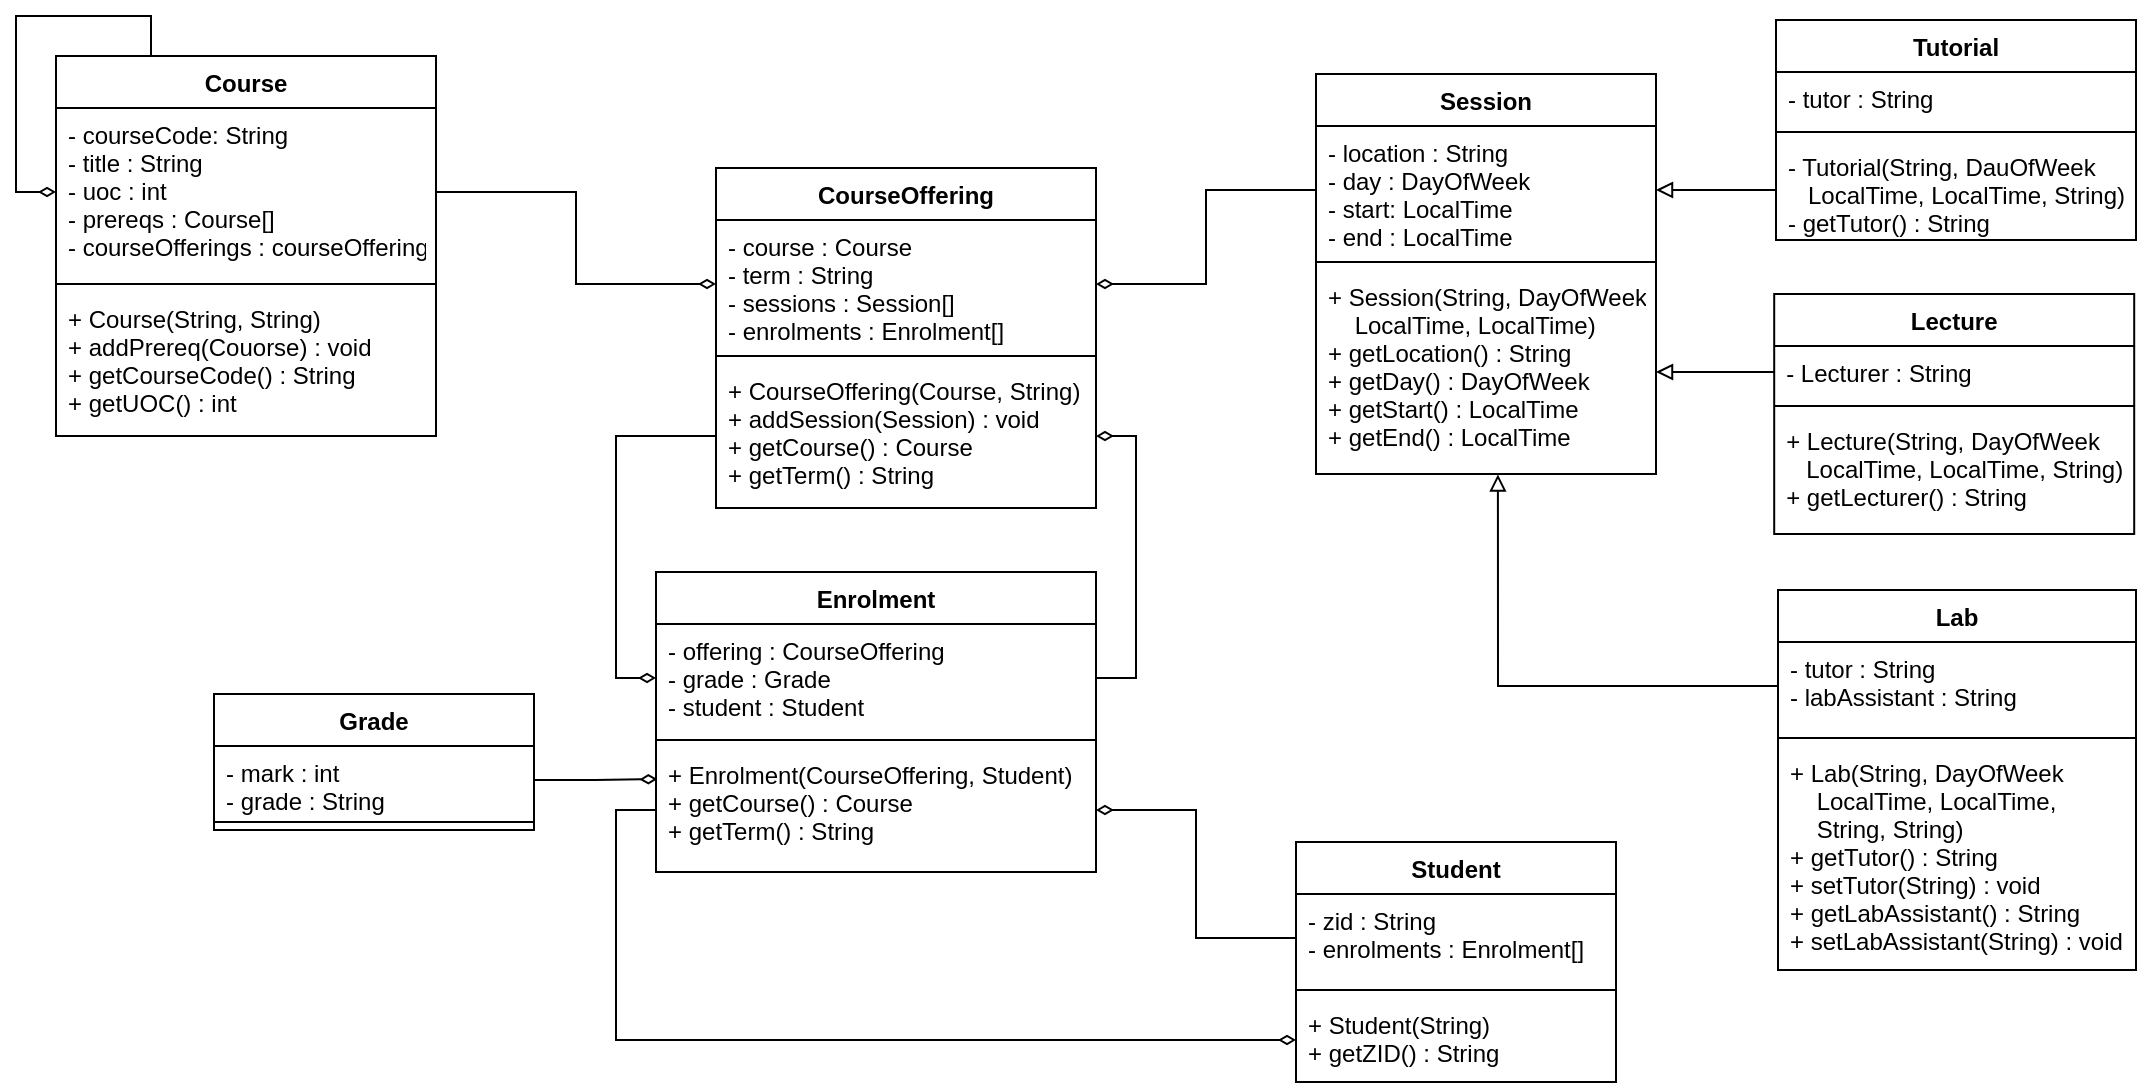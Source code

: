 <mxfile version="10.7.9" type="device"><diagram id="dplTJ1dQv3iQUyjBXdNE" name="Page-1"><mxGraphModel dx="1837" dy="1789" grid="1" gridSize="10" guides="1" tooltips="1" connect="1" arrows="1" fold="1" page="1" pageScale="1" pageWidth="827" pageHeight="1169" math="0" shadow="0"><root><mxCell id="0"/><mxCell id="1" parent="0"/><mxCell id="a5VXl-sYNlnAk-dzk85H-9" value="Student" style="swimlane;fontStyle=1;align=center;verticalAlign=top;childLayout=stackLayout;horizontal=1;startSize=26;horizontalStack=0;resizeParent=1;resizeParentMax=0;resizeLast=0;collapsible=1;marginBottom=0;" parent="1" vertex="1"><mxGeometry x="510" y="363" width="160" height="120" as="geometry"/></mxCell><mxCell id="a5VXl-sYNlnAk-dzk85H-10" value="- zid : String&#10;- enrolments : Enrolment[]&#10;" style="text;strokeColor=none;fillColor=none;align=left;verticalAlign=top;spacingLeft=4;spacingRight=4;overflow=hidden;rotatable=0;points=[[0,0.5],[1,0.5]];portConstraint=eastwest;" parent="a5VXl-sYNlnAk-dzk85H-9" vertex="1"><mxGeometry y="26" width="160" height="44" as="geometry"/></mxCell><mxCell id="a5VXl-sYNlnAk-dzk85H-11" value="" style="line;strokeWidth=1;fillColor=none;align=left;verticalAlign=middle;spacingTop=-1;spacingLeft=3;spacingRight=3;rotatable=0;labelPosition=right;points=[];portConstraint=eastwest;" parent="a5VXl-sYNlnAk-dzk85H-9" vertex="1"><mxGeometry y="70" width="160" height="8" as="geometry"/></mxCell><mxCell id="a5VXl-sYNlnAk-dzk85H-12" value="+ Student(String)&#10;+ getZID() : String&#10;" style="text;strokeColor=none;fillColor=none;align=left;verticalAlign=top;spacingLeft=4;spacingRight=4;overflow=hidden;rotatable=0;points=[[0,0.5],[1,0.5]];portConstraint=eastwest;" parent="a5VXl-sYNlnAk-dzk85H-9" vertex="1"><mxGeometry y="78" width="160" height="42" as="geometry"/></mxCell><mxCell id="a5VXl-sYNlnAk-dzk85H-13" value="Session" style="swimlane;fontStyle=1;align=center;verticalAlign=top;childLayout=stackLayout;horizontal=1;startSize=26;horizontalStack=0;resizeParent=1;resizeParentMax=0;resizeLast=0;collapsible=1;marginBottom=0;" parent="1" vertex="1"><mxGeometry x="520" y="-21" width="170" height="200" as="geometry"/></mxCell><mxCell id="a5VXl-sYNlnAk-dzk85H-14" value="- location : String&#10;- day : DayOfWeek&#10;- start: LocalTime&#10;- end : LocalTime&#10;" style="text;strokeColor=none;fillColor=none;align=left;verticalAlign=top;spacingLeft=4;spacingRight=4;overflow=hidden;rotatable=0;points=[[0,0.5],[1,0.5]];portConstraint=eastwest;" parent="a5VXl-sYNlnAk-dzk85H-13" vertex="1"><mxGeometry y="26" width="170" height="64" as="geometry"/></mxCell><mxCell id="a5VXl-sYNlnAk-dzk85H-15" value="" style="line;strokeWidth=1;fillColor=none;align=left;verticalAlign=middle;spacingTop=-1;spacingLeft=3;spacingRight=3;rotatable=0;labelPosition=right;points=[];portConstraint=eastwest;" parent="a5VXl-sYNlnAk-dzk85H-13" vertex="1"><mxGeometry y="90" width="170" height="8" as="geometry"/></mxCell><mxCell id="a5VXl-sYNlnAk-dzk85H-16" value="+ Session(String, DayOfWeek&#10;    LocalTime, LocalTime)&#10;+ getLocation() : String&#10;+ getDay() : DayOfWeek&#10;+ getStart() : LocalTime&#10;+ getEnd() : LocalTime&#10;" style="text;strokeColor=none;fillColor=none;align=left;verticalAlign=top;spacingLeft=4;spacingRight=4;overflow=hidden;rotatable=0;points=[[0,0.5],[1,0.5]];portConstraint=eastwest;" parent="a5VXl-sYNlnAk-dzk85H-13" vertex="1"><mxGeometry y="98" width="170" height="102" as="geometry"/></mxCell><mxCell id="a5VXl-sYNlnAk-dzk85H-17" value="Lecture" style="swimlane;fontStyle=1;align=center;verticalAlign=top;childLayout=stackLayout;horizontal=1;startSize=26;horizontalStack=0;resizeParent=1;resizeParentMax=0;resizeLast=0;collapsible=1;marginBottom=0;" parent="1" vertex="1"><mxGeometry x="749.1" y="89" width="180" height="120" as="geometry"/></mxCell><mxCell id="a5VXl-sYNlnAk-dzk85H-18" value="- Lecturer : String" style="text;strokeColor=none;fillColor=none;align=left;verticalAlign=top;spacingLeft=4;spacingRight=4;overflow=hidden;rotatable=0;points=[[0,0.5],[1,0.5]];portConstraint=eastwest;" parent="a5VXl-sYNlnAk-dzk85H-17" vertex="1"><mxGeometry y="26" width="180" height="26" as="geometry"/></mxCell><mxCell id="a5VXl-sYNlnAk-dzk85H-19" value="" style="line;strokeWidth=1;fillColor=none;align=left;verticalAlign=middle;spacingTop=-1;spacingLeft=3;spacingRight=3;rotatable=0;labelPosition=right;points=[];portConstraint=eastwest;" parent="a5VXl-sYNlnAk-dzk85H-17" vertex="1"><mxGeometry y="52" width="180" height="8" as="geometry"/></mxCell><mxCell id="a5VXl-sYNlnAk-dzk85H-20" value="+ Lecture(String, DayOfWeek&#10;   LocalTime, LocalTime, String)&#10;+ getLecturer() : String&#10;" style="text;strokeColor=none;fillColor=none;align=left;verticalAlign=top;spacingLeft=4;spacingRight=4;overflow=hidden;rotatable=0;points=[[0,0.5],[1,0.5]];portConstraint=eastwest;" parent="a5VXl-sYNlnAk-dzk85H-17" vertex="1"><mxGeometry y="60" width="180" height="60" as="geometry"/></mxCell><mxCell id="a5VXl-sYNlnAk-dzk85H-21" value="CourseOffering" style="swimlane;fontStyle=1;align=center;verticalAlign=top;childLayout=stackLayout;horizontal=1;startSize=26;horizontalStack=0;resizeParent=1;resizeParentMax=0;resizeLast=0;collapsible=1;marginBottom=0;" parent="1" vertex="1"><mxGeometry x="220" y="26" width="190" height="170" as="geometry"/></mxCell><mxCell id="a5VXl-sYNlnAk-dzk85H-22" value="- course : Course&#10;- term : String&#10;- sessions : Session[]&#10;- enrolments : Enrolment[]&#10;" style="text;strokeColor=none;fillColor=none;align=left;verticalAlign=top;spacingLeft=4;spacingRight=4;overflow=hidden;rotatable=0;points=[[0,0.5],[1,0.5]];portConstraint=eastwest;" parent="a5VXl-sYNlnAk-dzk85H-21" vertex="1"><mxGeometry y="26" width="190" height="64" as="geometry"/></mxCell><mxCell id="a5VXl-sYNlnAk-dzk85H-23" value="" style="line;strokeWidth=1;fillColor=none;align=left;verticalAlign=middle;spacingTop=-1;spacingLeft=3;spacingRight=3;rotatable=0;labelPosition=right;points=[];portConstraint=eastwest;" parent="a5VXl-sYNlnAk-dzk85H-21" vertex="1"><mxGeometry y="90" width="190" height="8" as="geometry"/></mxCell><mxCell id="a5VXl-sYNlnAk-dzk85H-24" value="+ CourseOffering(Course, String)&#10;+ addSession(Session) : void&#10;+ getCourse() : Course&#10;+ getTerm() : String&#10;" style="text;strokeColor=none;fillColor=none;align=left;verticalAlign=top;spacingLeft=4;spacingRight=4;overflow=hidden;rotatable=0;points=[[0,0.5],[1,0.5]];portConstraint=eastwest;" parent="a5VXl-sYNlnAk-dzk85H-21" vertex="1"><mxGeometry y="98" width="190" height="72" as="geometry"/></mxCell><mxCell id="a5VXl-sYNlnAk-dzk85H-25" value="Lab" style="swimlane;fontStyle=1;align=center;verticalAlign=top;childLayout=stackLayout;horizontal=1;startSize=26;horizontalStack=0;resizeParent=1;resizeParentMax=0;resizeLast=0;collapsible=1;marginBottom=0;" parent="1" vertex="1"><mxGeometry x="751" y="237" width="179" height="190" as="geometry"/></mxCell><mxCell id="a5VXl-sYNlnAk-dzk85H-26" value="- tutor : String&#10;- labAssistant : String&#10;" style="text;strokeColor=none;fillColor=none;align=left;verticalAlign=top;spacingLeft=4;spacingRight=4;overflow=hidden;rotatable=0;points=[[0,0.5],[1,0.5]];portConstraint=eastwest;" parent="a5VXl-sYNlnAk-dzk85H-25" vertex="1"><mxGeometry y="26" width="179" height="44" as="geometry"/></mxCell><mxCell id="a5VXl-sYNlnAk-dzk85H-27" value="" style="line;strokeWidth=1;fillColor=none;align=left;verticalAlign=middle;spacingTop=-1;spacingLeft=3;spacingRight=3;rotatable=0;labelPosition=right;points=[];portConstraint=eastwest;" parent="a5VXl-sYNlnAk-dzk85H-25" vertex="1"><mxGeometry y="70" width="179" height="8" as="geometry"/></mxCell><mxCell id="a5VXl-sYNlnAk-dzk85H-28" value="+ Lab(String, DayOfWeek&#10;    LocalTime, LocalTime,&#10;    String, String)&#10;+ getTutor() : String&#10;+ setTutor(String) : void&#10;+ getLabAssistant() : String&#10;+ setLabAssistant(String) : void&#10;" style="text;strokeColor=none;fillColor=none;align=left;verticalAlign=top;spacingLeft=4;spacingRight=4;overflow=hidden;rotatable=0;points=[[0,0.5],[1,0.5]];portConstraint=eastwest;" parent="a5VXl-sYNlnAk-dzk85H-25" vertex="1"><mxGeometry y="78" width="179" height="112" as="geometry"/></mxCell><mxCell id="a5VXl-sYNlnAk-dzk85H-29" value="Grade" style="swimlane;fontStyle=1;align=center;verticalAlign=top;childLayout=stackLayout;horizontal=1;startSize=26;horizontalStack=0;resizeParent=1;resizeParentMax=0;resizeLast=0;collapsible=1;marginBottom=0;" parent="1" vertex="1"><mxGeometry x="-31" y="289" width="160" height="68" as="geometry"/></mxCell><mxCell id="a5VXl-sYNlnAk-dzk85H-30" value="- mark : int&#10;- grade : String&#10;" style="text;strokeColor=none;fillColor=none;align=left;verticalAlign=top;spacingLeft=4;spacingRight=4;overflow=hidden;rotatable=0;points=[[0,0.5],[1,0.5]];portConstraint=eastwest;" parent="a5VXl-sYNlnAk-dzk85H-29" vertex="1"><mxGeometry y="26" width="160" height="34" as="geometry"/></mxCell><mxCell id="a5VXl-sYNlnAk-dzk85H-31" value="" style="line;strokeWidth=1;fillColor=none;align=left;verticalAlign=middle;spacingTop=-1;spacingLeft=3;spacingRight=3;rotatable=0;labelPosition=right;points=[];portConstraint=eastwest;" parent="a5VXl-sYNlnAk-dzk85H-29" vertex="1"><mxGeometry y="60" width="160" height="8" as="geometry"/></mxCell><mxCell id="a5VXl-sYNlnAk-dzk85H-33" value="Enrolment" style="swimlane;fontStyle=1;align=center;verticalAlign=top;childLayout=stackLayout;horizontal=1;startSize=26;horizontalStack=0;resizeParent=1;resizeParentMax=0;resizeLast=0;collapsible=1;marginBottom=0;" parent="1" vertex="1"><mxGeometry x="190" y="228" width="220" height="150" as="geometry"/></mxCell><mxCell id="a5VXl-sYNlnAk-dzk85H-34" value="- offering : CourseOffering&#10;- grade : Grade&#10;- student : Student&#10;" style="text;strokeColor=none;fillColor=none;align=left;verticalAlign=top;spacingLeft=4;spacingRight=4;overflow=hidden;rotatable=0;points=[[0,0.5],[1,0.5]];portConstraint=eastwest;" parent="a5VXl-sYNlnAk-dzk85H-33" vertex="1"><mxGeometry y="26" width="220" height="54" as="geometry"/></mxCell><mxCell id="a5VXl-sYNlnAk-dzk85H-35" value="" style="line;strokeWidth=1;fillColor=none;align=left;verticalAlign=middle;spacingTop=-1;spacingLeft=3;spacingRight=3;rotatable=0;labelPosition=right;points=[];portConstraint=eastwest;" parent="a5VXl-sYNlnAk-dzk85H-33" vertex="1"><mxGeometry y="80" width="220" height="8" as="geometry"/></mxCell><mxCell id="a5VXl-sYNlnAk-dzk85H-36" value="+ Enrolment(CourseOffering, Student)&#10;+ getCourse() : Course&#10;+ getTerm() : String&#10;" style="text;strokeColor=none;fillColor=none;align=left;verticalAlign=top;spacingLeft=4;spacingRight=4;overflow=hidden;rotatable=0;points=[[0,0.5],[1,0.5]];portConstraint=eastwest;" parent="a5VXl-sYNlnAk-dzk85H-33" vertex="1"><mxGeometry y="88" width="220" height="62" as="geometry"/></mxCell><mxCell id="a5VXl-sYNlnAk-dzk85H-37" value="Course" style="swimlane;fontStyle=1;align=center;verticalAlign=top;childLayout=stackLayout;horizontal=1;startSize=26;horizontalStack=0;resizeParent=1;resizeParentMax=0;resizeLast=0;collapsible=1;marginBottom=0;" parent="1" vertex="1"><mxGeometry x="-110" y="-30" width="190" height="190" as="geometry"><mxRectangle x="20" y="29" width="70" height="26" as="alternateBounds"/></mxGeometry></mxCell><mxCell id="a5VXl-sYNlnAk-dzk85H-56" style="edgeStyle=orthogonalEdgeStyle;rounded=0;orthogonalLoop=1;jettySize=auto;html=1;exitX=0;exitY=0.5;exitDx=0;exitDy=0;entryX=0.25;entryY=0;entryDx=0;entryDy=0;startArrow=diamondThin;startFill=0;endArrow=none;endFill=0;" parent="a5VXl-sYNlnAk-dzk85H-37" source="a5VXl-sYNlnAk-dzk85H-38" target="a5VXl-sYNlnAk-dzk85H-37" edge="1"><mxGeometry relative="1" as="geometry"><Array as="points"><mxPoint x="-20" y="68"/><mxPoint x="-20" y="-20"/><mxPoint x="48" y="-20"/></Array></mxGeometry></mxCell><mxCell id="a5VXl-sYNlnAk-dzk85H-38" value="- courseCode: String&#10;- title : String&#10;- uoc : int&#10;- prereqs : Course[]&#10;- courseOfferings : courseOffering[]&#10;" style="text;strokeColor=none;fillColor=none;align=left;verticalAlign=top;spacingLeft=4;spacingRight=4;overflow=hidden;rotatable=0;points=[[0,0.5],[1,0.5]];portConstraint=eastwest;" parent="a5VXl-sYNlnAk-dzk85H-37" vertex="1"><mxGeometry y="26" width="190" height="84" as="geometry"/></mxCell><mxCell id="a5VXl-sYNlnAk-dzk85H-39" value="" style="line;strokeWidth=1;fillColor=none;align=left;verticalAlign=middle;spacingTop=-1;spacingLeft=3;spacingRight=3;rotatable=0;labelPosition=right;points=[];portConstraint=eastwest;" parent="a5VXl-sYNlnAk-dzk85H-37" vertex="1"><mxGeometry y="110" width="190" height="8" as="geometry"/></mxCell><mxCell id="a5VXl-sYNlnAk-dzk85H-40" value="+ Course(String, String) &#10;+ addPrereq(Couorse) : void&#10;+ getCourseCode() : String&#10;+ getUOC() : int&#10;" style="text;strokeColor=none;fillColor=none;align=left;verticalAlign=top;spacingLeft=4;spacingRight=4;overflow=hidden;rotatable=0;points=[[0,0.5],[1,0.5]];portConstraint=eastwest;" parent="a5VXl-sYNlnAk-dzk85H-37" vertex="1"><mxGeometry y="118" width="190" height="72" as="geometry"/></mxCell><mxCell id="a5VXl-sYNlnAk-dzk85H-41" value="Tutorial" style="swimlane;fontStyle=1;align=center;verticalAlign=top;childLayout=stackLayout;horizontal=1;startSize=26;horizontalStack=0;resizeParent=1;resizeParentMax=0;resizeLast=0;collapsible=1;marginBottom=0;" parent="1" vertex="1"><mxGeometry x="750" y="-48" width="180" height="110" as="geometry"/></mxCell><mxCell id="a5VXl-sYNlnAk-dzk85H-42" value="- tutor : String" style="text;strokeColor=none;fillColor=none;align=left;verticalAlign=top;spacingLeft=4;spacingRight=4;overflow=hidden;rotatable=0;points=[[0,0.5],[1,0.5]];portConstraint=eastwest;" parent="a5VXl-sYNlnAk-dzk85H-41" vertex="1"><mxGeometry y="26" width="180" height="26" as="geometry"/></mxCell><mxCell id="a5VXl-sYNlnAk-dzk85H-43" value="" style="line;strokeWidth=1;fillColor=none;align=left;verticalAlign=middle;spacingTop=-1;spacingLeft=3;spacingRight=3;rotatable=0;labelPosition=right;points=[];portConstraint=eastwest;" parent="a5VXl-sYNlnAk-dzk85H-41" vertex="1"><mxGeometry y="52" width="180" height="8" as="geometry"/></mxCell><mxCell id="a5VXl-sYNlnAk-dzk85H-44" value="- Tutorial(String, DauOfWeek&#10;   LocalTime, LocalTime, String)&#10;- getTutor() : String&#10;" style="text;strokeColor=none;fillColor=none;align=left;verticalAlign=top;spacingLeft=4;spacingRight=4;overflow=hidden;rotatable=0;points=[[0,0.5],[1,0.5]];portConstraint=eastwest;" parent="a5VXl-sYNlnAk-dzk85H-41" vertex="1"><mxGeometry y="60" width="180" height="50" as="geometry"/></mxCell><mxCell id="1rOG7cwCmNvF5e-SIXYG-1" style="edgeStyle=orthogonalEdgeStyle;rounded=0;orthogonalLoop=1;jettySize=auto;html=1;exitX=0;exitY=0.5;exitDx=0;exitDy=0;entryX=1;entryY=0.5;entryDx=0;entryDy=0;startArrow=diamondThin;startFill=0;endArrow=none;endFill=0;" parent="1" source="a5VXl-sYNlnAk-dzk85H-22" target="a5VXl-sYNlnAk-dzk85H-38" edge="1"><mxGeometry relative="1" as="geometry"/></mxCell><mxCell id="1rOG7cwCmNvF5e-SIXYG-2" style="edgeStyle=orthogonalEdgeStyle;rounded=0;orthogonalLoop=1;jettySize=auto;html=1;exitX=1;exitY=0.5;exitDx=0;exitDy=0;entryX=0;entryY=0.5;entryDx=0;entryDy=0;startArrow=diamondThin;startFill=0;endArrow=none;endFill=0;" parent="1" source="a5VXl-sYNlnAk-dzk85H-22" target="a5VXl-sYNlnAk-dzk85H-14" edge="1"><mxGeometry relative="1" as="geometry"/></mxCell><mxCell id="1rOG7cwCmNvF5e-SIXYG-4" style="edgeStyle=orthogonalEdgeStyle;rounded=0;orthogonalLoop=1;jettySize=auto;html=1;exitX=1;exitY=0.5;exitDx=0;exitDy=0;entryX=0;entryY=0.5;entryDx=0;entryDy=0;startArrow=diamondThin;startFill=0;endArrow=none;endFill=0;" parent="1" source="a5VXl-sYNlnAk-dzk85H-36" target="a5VXl-sYNlnAk-dzk85H-10" edge="1"><mxGeometry relative="1" as="geometry"/></mxCell><mxCell id="1rOG7cwCmNvF5e-SIXYG-7" style="edgeStyle=orthogonalEdgeStyle;rounded=0;orthogonalLoop=1;jettySize=auto;html=1;exitX=0;exitY=0.5;exitDx=0;exitDy=0;startArrow=none;startFill=0;endArrow=block;endFill=0;" parent="1" source="a5VXl-sYNlnAk-dzk85H-18" target="a5VXl-sYNlnAk-dzk85H-16" edge="1"><mxGeometry relative="1" as="geometry"/></mxCell><mxCell id="1rOG7cwCmNvF5e-SIXYG-8" style="edgeStyle=orthogonalEdgeStyle;rounded=0;orthogonalLoop=1;jettySize=auto;html=1;exitX=0;exitY=0.5;exitDx=0;exitDy=0;entryX=0.535;entryY=1.002;entryDx=0;entryDy=0;entryPerimeter=0;startArrow=none;startFill=0;endArrow=block;endFill=0;" parent="1" source="a5VXl-sYNlnAk-dzk85H-26" target="a5VXl-sYNlnAk-dzk85H-16" edge="1"><mxGeometry relative="1" as="geometry"/></mxCell><mxCell id="1rOG7cwCmNvF5e-SIXYG-10" style="edgeStyle=orthogonalEdgeStyle;rounded=0;orthogonalLoop=1;jettySize=auto;html=1;exitX=0;exitY=0.5;exitDx=0;exitDy=0;entryX=1;entryY=0.5;entryDx=0;entryDy=0;startArrow=none;startFill=0;endArrow=block;endFill=0;" parent="1" source="a5VXl-sYNlnAk-dzk85H-44" target="a5VXl-sYNlnAk-dzk85H-14" edge="1"><mxGeometry relative="1" as="geometry"/></mxCell><mxCell id="1rOG7cwCmNvF5e-SIXYG-11" style="edgeStyle=orthogonalEdgeStyle;rounded=0;orthogonalLoop=1;jettySize=auto;html=1;exitX=0;exitY=0.5;exitDx=0;exitDy=0;entryX=0;entryY=0.5;entryDx=0;entryDy=0;startArrow=diamondThin;startFill=0;endArrow=none;endFill=0;" parent="1" source="a5VXl-sYNlnAk-dzk85H-12" target="a5VXl-sYNlnAk-dzk85H-36" edge="1"><mxGeometry relative="1" as="geometry"/></mxCell><mxCell id="1rOG7cwCmNvF5e-SIXYG-12" style="edgeStyle=orthogonalEdgeStyle;rounded=0;orthogonalLoop=1;jettySize=auto;html=1;exitX=1;exitY=0.5;exitDx=0;exitDy=0;entryX=0.003;entryY=0.251;entryDx=0;entryDy=0;startArrow=none;startFill=0;endArrow=diamondThin;endFill=0;entryPerimeter=0;" parent="1" source="a5VXl-sYNlnAk-dzk85H-30" target="a5VXl-sYNlnAk-dzk85H-36" edge="1"><mxGeometry relative="1" as="geometry"/></mxCell><mxCell id="1rOG7cwCmNvF5e-SIXYG-13" style="edgeStyle=orthogonalEdgeStyle;rounded=0;orthogonalLoop=1;jettySize=auto;html=1;exitX=1;exitY=0.5;exitDx=0;exitDy=0;entryX=1;entryY=0.5;entryDx=0;entryDy=0;startArrow=none;startFill=0;endArrow=diamondThin;endFill=0;" parent="1" source="a5VXl-sYNlnAk-dzk85H-34" target="a5VXl-sYNlnAk-dzk85H-24" edge="1"><mxGeometry relative="1" as="geometry"/></mxCell><mxCell id="1rOG7cwCmNvF5e-SIXYG-15" style="edgeStyle=orthogonalEdgeStyle;rounded=0;orthogonalLoop=1;jettySize=auto;html=1;exitX=0;exitY=0.5;exitDx=0;exitDy=0;entryX=0;entryY=0.5;entryDx=0;entryDy=0;startArrow=none;startFill=0;endArrow=diamondThin;endFill=0;" parent="1" source="a5VXl-sYNlnAk-dzk85H-24" target="a5VXl-sYNlnAk-dzk85H-34" edge="1"><mxGeometry relative="1" as="geometry"/></mxCell></root></mxGraphModel></diagram></mxfile>